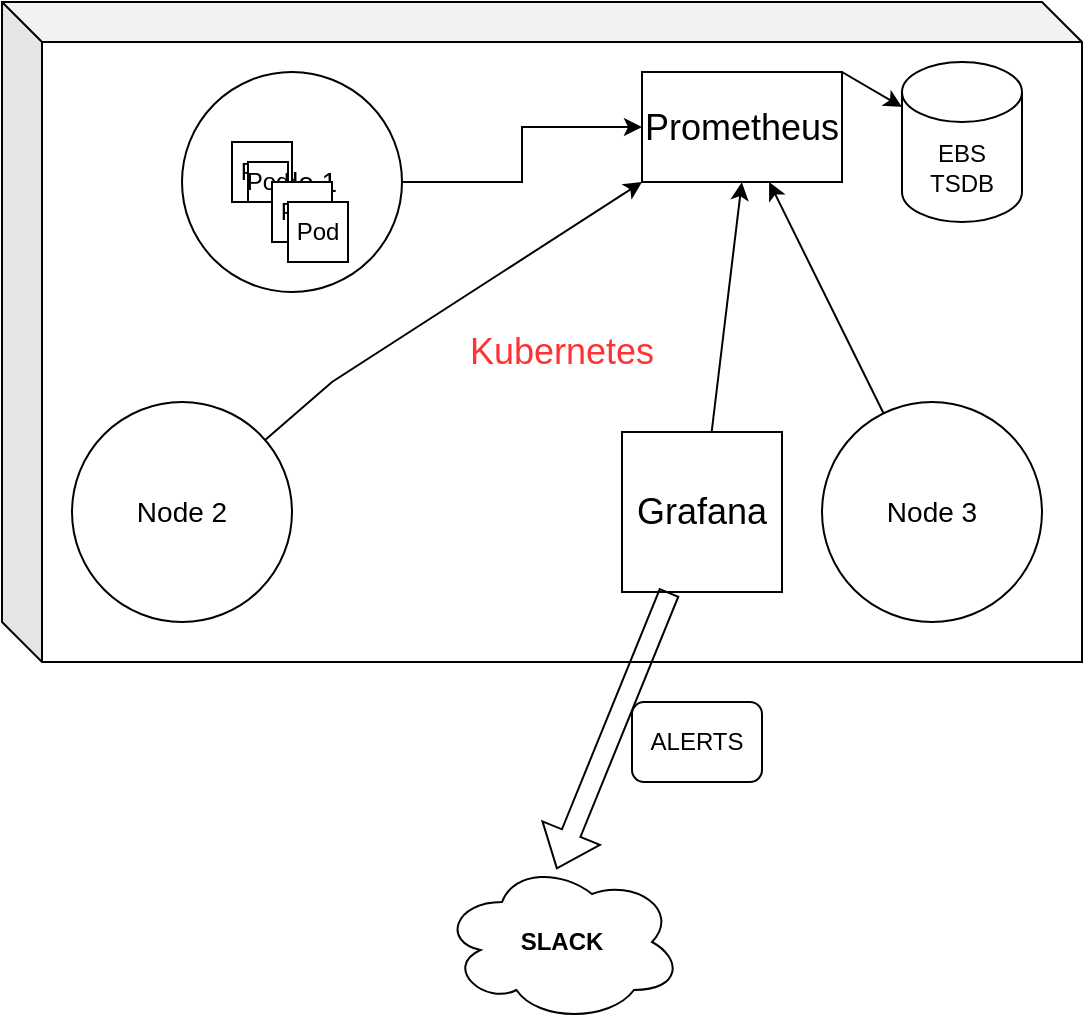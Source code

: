 <mxfile version="26.2.6">
  <diagram name="Page-1" id="NU1AYNBatzHl4DMh8ky8">
    <mxGraphModel dx="1044" dy="611" grid="1" gridSize="10" guides="1" tooltips="1" connect="1" arrows="1" fold="1" page="1" pageScale="1" pageWidth="850" pageHeight="1100" math="0" shadow="0">
      <root>
        <mxCell id="0" />
        <mxCell id="1" parent="0" />
        <mxCell id="XofYLCPfCk-CVBC4n_OB-1" value="&lt;font style=&quot;font-size: 18px; color: rgb(255, 51, 51);&quot;&gt;Kubernetes&lt;/font&gt;" style="shape=cube;whiteSpace=wrap;html=1;boundedLbl=1;backgroundOutline=1;darkOpacity=0.05;darkOpacity2=0.1;" vertex="1" parent="1">
          <mxGeometry x="50" y="230" width="540" height="330" as="geometry" />
        </mxCell>
        <mxCell id="_kQJqq621nqohT2wWQeY-1" value="&lt;font style=&quot;font-size: 18px;&quot;&gt;Prometheus&lt;/font&gt;" style="rounded=0;whiteSpace=wrap;html=1;" parent="1" vertex="1">
          <mxGeometry x="370" y="265" width="100" height="55" as="geometry" />
        </mxCell>
        <mxCell id="_kQJqq621nqohT2wWQeY-2" value="&lt;div&gt;EBS&lt;/div&gt;&lt;div&gt;TSDB&lt;/div&gt;" style="shape=cylinder3;whiteSpace=wrap;html=1;boundedLbl=1;backgroundOutline=1;size=15;" parent="1" vertex="1">
          <mxGeometry x="500" y="260" width="60" height="80" as="geometry" />
        </mxCell>
        <mxCell id="_kQJqq621nqohT2wWQeY-3" value="" style="endArrow=classic;html=1;rounded=0;exitX=1;exitY=0;exitDx=0;exitDy=0;" parent="1" source="_kQJqq621nqohT2wWQeY-1" target="_kQJqq621nqohT2wWQeY-2" edge="1">
          <mxGeometry width="50" height="50" relative="1" as="geometry">
            <mxPoint x="500" y="290" as="sourcePoint" />
            <mxPoint x="390" y="323" as="targetPoint" />
          </mxGeometry>
        </mxCell>
        <mxCell id="XofYLCPfCk-CVBC4n_OB-2" value="&lt;font style=&quot;font-size: 14px;&quot;&gt;Node 2&lt;/font&gt;" style="ellipse;whiteSpace=wrap;html=1;aspect=fixed;" vertex="1" parent="1">
          <mxGeometry x="85" y="430" width="110" height="110" as="geometry" />
        </mxCell>
        <mxCell id="XofYLCPfCk-CVBC4n_OB-3" value="&lt;font style=&quot;font-size: 14px;&quot;&gt;Node 3&lt;/font&gt;" style="ellipse;whiteSpace=wrap;html=1;aspect=fixed;" vertex="1" parent="1">
          <mxGeometry x="460" y="430" width="110" height="110" as="geometry" />
        </mxCell>
        <mxCell id="XofYLCPfCk-CVBC4n_OB-14" value="" style="edgeStyle=orthogonalEdgeStyle;rounded=0;orthogonalLoop=1;jettySize=auto;html=1;" edge="1" parent="1" source="XofYLCPfCk-CVBC4n_OB-4" target="_kQJqq621nqohT2wWQeY-1">
          <mxGeometry relative="1" as="geometry" />
        </mxCell>
        <mxCell id="XofYLCPfCk-CVBC4n_OB-4" value="&lt;font style=&quot;font-size: 14px;&quot;&gt;Node 1&lt;/font&gt;" style="ellipse;whiteSpace=wrap;html=1;aspect=fixed;" vertex="1" parent="1">
          <mxGeometry x="140" y="265" width="110" height="110" as="geometry" />
        </mxCell>
        <mxCell id="XofYLCPfCk-CVBC4n_OB-5" value="Pod" style="whiteSpace=wrap;html=1;aspect=fixed;" vertex="1" parent="1">
          <mxGeometry x="165" y="300" width="30" height="30" as="geometry" />
        </mxCell>
        <mxCell id="XofYLCPfCk-CVBC4n_OB-6" value="Pod" style="whiteSpace=wrap;html=1;aspect=fixed;" vertex="1" parent="1">
          <mxGeometry x="173" y="310" width="20" height="20" as="geometry" />
        </mxCell>
        <mxCell id="XofYLCPfCk-CVBC4n_OB-7" value="Pod" style="whiteSpace=wrap;html=1;aspect=fixed;" vertex="1" parent="1">
          <mxGeometry x="185" y="320" width="30" height="30" as="geometry" />
        </mxCell>
        <mxCell id="XofYLCPfCk-CVBC4n_OB-8" value="Pod" style="whiteSpace=wrap;html=1;aspect=fixed;" vertex="1" parent="1">
          <mxGeometry x="193" y="330" width="30" height="30" as="geometry" />
        </mxCell>
        <mxCell id="XofYLCPfCk-CVBC4n_OB-10" value="" style="endArrow=classic;html=1;rounded=0;entryX=0;entryY=1;entryDx=0;entryDy=0;" edge="1" parent="1" source="XofYLCPfCk-CVBC4n_OB-2" target="_kQJqq621nqohT2wWQeY-1">
          <mxGeometry width="50" height="50" relative="1" as="geometry">
            <mxPoint x="205" y="410" as="sourcePoint" />
            <mxPoint x="255" y="360" as="targetPoint" />
            <Array as="points">
              <mxPoint x="215" y="420" />
            </Array>
          </mxGeometry>
        </mxCell>
        <mxCell id="XofYLCPfCk-CVBC4n_OB-13" value="" style="endArrow=classic;html=1;rounded=0;" edge="1" parent="1" source="XofYLCPfCk-CVBC4n_OB-3" target="_kQJqq621nqohT2wWQeY-1">
          <mxGeometry width="50" height="50" relative="1" as="geometry">
            <mxPoint x="400" y="350" as="sourcePoint" />
            <mxPoint x="450" y="300" as="targetPoint" />
          </mxGeometry>
        </mxCell>
        <mxCell id="XofYLCPfCk-CVBC4n_OB-16" value="&lt;font style=&quot;font-size: 18px;&quot;&gt;Grafana&lt;/font&gt;" style="whiteSpace=wrap;html=1;aspect=fixed;" vertex="1" parent="1">
          <mxGeometry x="360" y="445" width="80" height="80" as="geometry" />
        </mxCell>
        <mxCell id="XofYLCPfCk-CVBC4n_OB-17" value="" style="endArrow=classic;html=1;rounded=0;entryX=0.685;entryY=0.273;entryDx=0;entryDy=0;entryPerimeter=0;" edge="1" parent="1" source="XofYLCPfCk-CVBC4n_OB-16" target="XofYLCPfCk-CVBC4n_OB-1">
          <mxGeometry width="50" height="50" relative="1" as="geometry">
            <mxPoint x="420" y="427.5" as="sourcePoint" />
            <mxPoint x="400" y="362.5" as="targetPoint" />
          </mxGeometry>
        </mxCell>
        <mxCell id="XofYLCPfCk-CVBC4n_OB-18" value="&lt;b&gt;SLACK&lt;/b&gt;" style="ellipse;shape=cloud;whiteSpace=wrap;html=1;" vertex="1" parent="1">
          <mxGeometry x="270" y="660" width="120" height="80" as="geometry" />
        </mxCell>
        <mxCell id="XofYLCPfCk-CVBC4n_OB-19" value="" style="shape=flexArrow;endArrow=classic;html=1;rounded=0;entryX=0.477;entryY=0.045;entryDx=0;entryDy=0;entryPerimeter=0;" edge="1" parent="1" source="XofYLCPfCk-CVBC4n_OB-16" target="XofYLCPfCk-CVBC4n_OB-18">
          <mxGeometry width="50" height="50" relative="1" as="geometry">
            <mxPoint x="400" y="490" as="sourcePoint" />
            <mxPoint x="450" y="440" as="targetPoint" />
          </mxGeometry>
        </mxCell>
        <mxCell id="XofYLCPfCk-CVBC4n_OB-21" value="ALERTS" style="rounded=1;whiteSpace=wrap;html=1;" vertex="1" parent="1">
          <mxGeometry x="365" y="580" width="65" height="40" as="geometry" />
        </mxCell>
      </root>
    </mxGraphModel>
  </diagram>
</mxfile>
